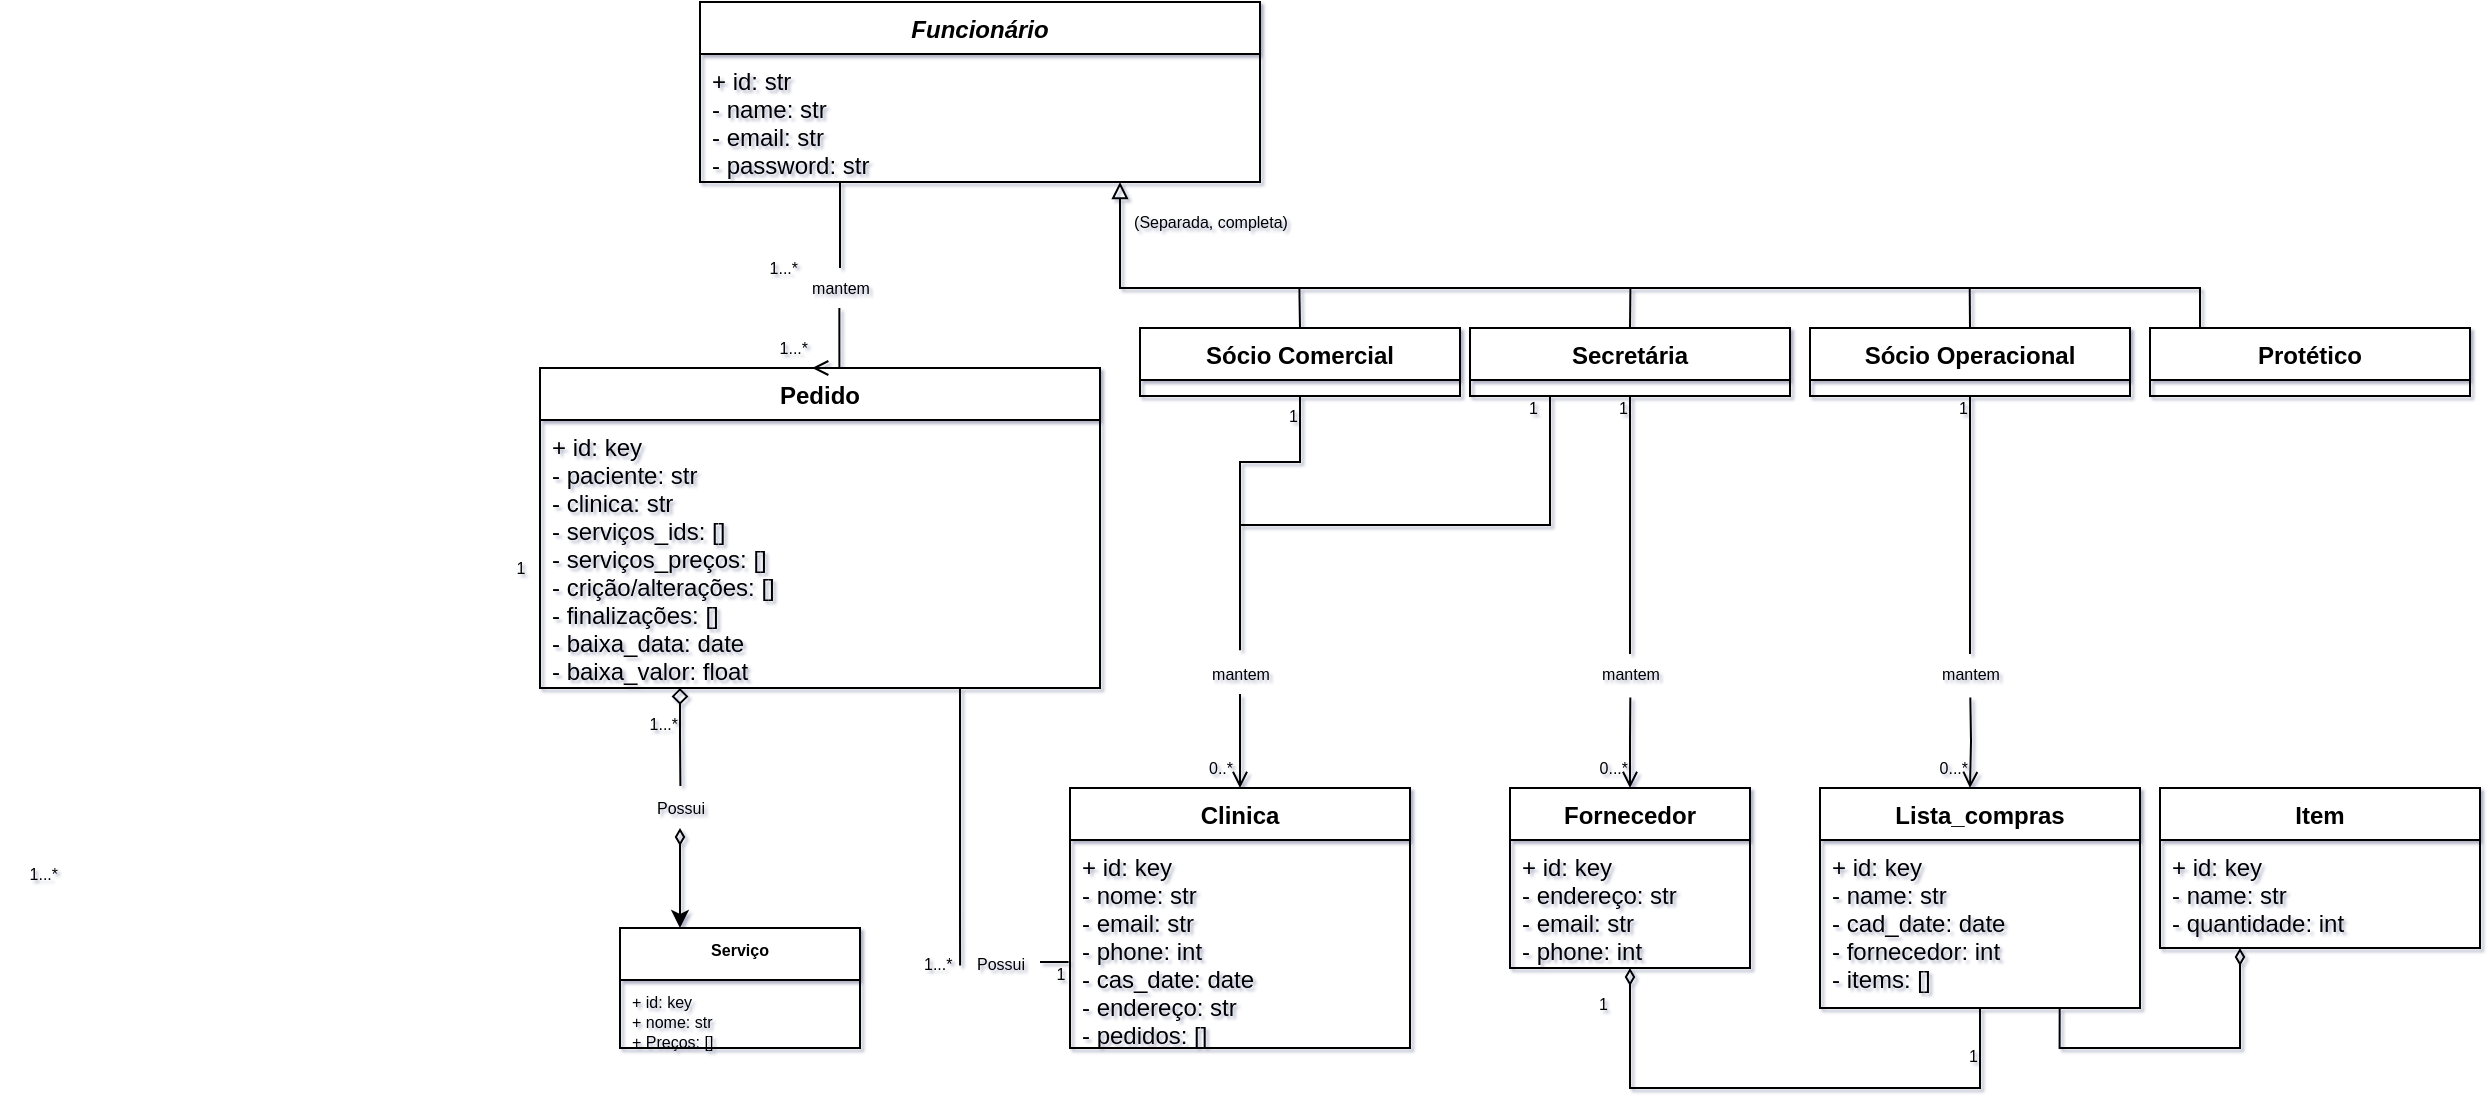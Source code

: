 <mxfile version="18.1.3" type="device"><diagram id="wCIUYgLf97K4qS9yF1l3" name="Página-1"><mxGraphModel dx="813" dy="1344" grid="1" gridSize="10" guides="1" tooltips="1" connect="1" arrows="1" fold="1" page="1" pageScale="1" pageWidth="1169" pageHeight="827" background="none" math="0" shadow="1"><root><mxCell id="0"/><mxCell id="1" parent="0"/><mxCell id="eHvYOcXWMKYHGgOFtX7L-127" value="1" style="text;html=1;align=right;verticalAlign=middle;resizable=0;points=[];autosize=1;strokeColor=none;fillColor=none;fontSize=8;" parent="1" vertex="1"><mxGeometry x="1005" y="-270" width="20" height="20" as="geometry"/></mxCell><mxCell id="eHvYOcXWMKYHGgOFtX7L-76" value="1...*" style="text;html=1;align=right;verticalAlign=middle;resizable=0;points=[];autosize=1;strokeColor=none;fillColor=none;fontSize=8;" parent="1" vertex="1"><mxGeometry x="585" y="-300" width="30" height="20" as="geometry"/></mxCell><mxCell id="eHvYOcXWMKYHGgOFtX7L-64" value="1" style="text;html=1;align=center;verticalAlign=middle;resizable=0;points=[];autosize=1;strokeColor=none;fillColor=none;fontSize=8;" parent="1" vertex="1"><mxGeometry x="730" y="13" width="20" height="20" as="geometry"/></mxCell><mxCell id="BqnHKmlC6TDijNeTiooH-1" value="Funcionário" style="swimlane;fontStyle=3;align=center;verticalAlign=top;childLayout=stackLayout;horizontal=1;startSize=26;horizontalStack=0;resizeParent=1;resizeParentMax=0;resizeLast=0;collapsible=1;marginBottom=0;" parent="1" vertex="1"><mxGeometry x="560" y="-463" width="280" height="90" as="geometry"/></mxCell><mxCell id="BqnHKmlC6TDijNeTiooH-2" value="+ id: str&#10;- name: str&#10;- email: str&#10;- password: str " style="text;strokeColor=none;fillColor=none;align=left;verticalAlign=top;spacingLeft=4;spacingRight=4;overflow=hidden;rotatable=0;points=[[0,0.5],[1,0.5]];portConstraint=eastwest;" parent="BqnHKmlC6TDijNeTiooH-1" vertex="1"><mxGeometry y="26" width="280" height="64" as="geometry"/></mxCell><mxCell id="eHvYOcXWMKYHGgOFtX7L-121" style="edgeStyle=orthogonalEdgeStyle;rounded=0;orthogonalLoop=1;jettySize=auto;html=1;exitX=0.5;exitY=0;exitDx=0;exitDy=0;labelBackgroundColor=#FFFFFF;fontSize=8;startArrow=none;startFill=0;endArrow=none;endFill=0;strokeColor=#030303;" parent="1" source="eHvYOcXWMKYHGgOFtX7L-1" edge="1"><mxGeometry relative="1" as="geometry"><mxPoint x="859.69" y="-320.0" as="targetPoint"/></mxGeometry></mxCell><mxCell id="eHvYOcXWMKYHGgOFtX7L-1" value="Sócio Comercial" style="swimlane;fontStyle=1;align=center;verticalAlign=top;childLayout=stackLayout;horizontal=1;startSize=26;horizontalStack=0;resizeParent=1;resizeParentMax=0;resizeLast=0;collapsible=1;marginBottom=0;" parent="1" vertex="1"><mxGeometry x="780" y="-300" width="160" height="34" as="geometry"/></mxCell><mxCell id="eHvYOcXWMKYHGgOFtX7L-119" style="edgeStyle=orthogonalEdgeStyle;rounded=0;orthogonalLoop=1;jettySize=auto;html=1;exitX=0.5;exitY=0;exitDx=0;exitDy=0;labelBackgroundColor=#FFFFFF;fontSize=8;startArrow=none;startFill=0;endArrow=none;endFill=0;strokeColor=#030303;" parent="1" source="eHvYOcXWMKYHGgOFtX7L-5" edge="1"><mxGeometry relative="1" as="geometry"><mxPoint x="1194.862" y="-320.0" as="targetPoint"/></mxGeometry></mxCell><mxCell id="eHvYOcXWMKYHGgOFtX7L-5" value="Sócio Operacional" style="swimlane;fontStyle=1;align=center;verticalAlign=top;childLayout=stackLayout;horizontal=1;startSize=26;horizontalStack=0;resizeParent=1;resizeParentMax=0;resizeLast=0;collapsible=1;marginBottom=0;" parent="1" vertex="1"><mxGeometry x="1115" y="-300" width="160" height="34" as="geometry"/></mxCell><mxCell id="eHvYOcXWMKYHGgOFtX7L-105" style="edgeStyle=orthogonalEdgeStyle;rounded=0;orthogonalLoop=1;jettySize=auto;html=1;exitX=0.5;exitY=1;exitDx=0;exitDy=0;labelBackgroundColor=#FFFFFF;fontSize=8;startArrow=none;startFill=0;endArrow=open;endFill=0;strokeColor=#030303;" parent="1" source="eHvYOcXWMKYHGgOFtX7L-106" target="eHvYOcXWMKYHGgOFtX7L-21" edge="1"><mxGeometry relative="1" as="geometry"><Array as="points"/></mxGeometry></mxCell><mxCell id="eHvYOcXWMKYHGgOFtX7L-120" style="edgeStyle=orthogonalEdgeStyle;rounded=0;orthogonalLoop=1;jettySize=auto;html=1;exitX=0.5;exitY=0;exitDx=0;exitDy=0;labelBackgroundColor=#FFFFFF;fontSize=8;startArrow=none;startFill=0;endArrow=none;endFill=0;strokeColor=#030303;" parent="1" source="eHvYOcXWMKYHGgOFtX7L-9" edge="1"><mxGeometry relative="1" as="geometry"><mxPoint x="1025.207" y="-320.0" as="targetPoint"/></mxGeometry></mxCell><mxCell id="eHvYOcXWMKYHGgOFtX7L-9" value="Secretária" style="swimlane;fontStyle=1;align=center;verticalAlign=top;childLayout=stackLayout;horizontal=1;startSize=26;horizontalStack=0;resizeParent=1;resizeParentMax=0;resizeLast=0;collapsible=1;marginBottom=0;" parent="1" vertex="1"><mxGeometry x="945" y="-300" width="160" height="34" as="geometry"/></mxCell><mxCell id="eHvYOcXWMKYHGgOFtX7L-118" style="edgeStyle=orthogonalEdgeStyle;rounded=0;orthogonalLoop=1;jettySize=auto;html=1;exitX=0.5;exitY=0;exitDx=0;exitDy=0;labelBackgroundColor=#FFFFFF;fontSize=8;startArrow=none;startFill=0;endArrow=block;endFill=0;strokeColor=#030303;entryX=0.75;entryY=1;entryDx=0;entryDy=0;" parent="1" source="eHvYOcXWMKYHGgOFtX7L-13" edge="1" target="BqnHKmlC6TDijNeTiooH-1"><mxGeometry relative="1" as="geometry"><mxPoint x="770" y="-360" as="targetPoint"/><Array as="points"><mxPoint x="1310" y="-300"/><mxPoint x="1310" y="-320"/><mxPoint x="770" y="-320"/></Array></mxGeometry></mxCell><mxCell id="eHvYOcXWMKYHGgOFtX7L-13" value="Protético" style="swimlane;fontStyle=1;align=center;verticalAlign=top;childLayout=stackLayout;horizontal=1;startSize=26;horizontalStack=0;resizeParent=1;resizeParentMax=0;resizeLast=0;collapsible=1;marginBottom=0;" parent="1" vertex="1"><mxGeometry x="1285" y="-300" width="160" height="34" as="geometry"/></mxCell><mxCell id="eHvYOcXWMKYHGgOFtX7L-104" style="edgeStyle=orthogonalEdgeStyle;rounded=0;orthogonalLoop=1;jettySize=auto;html=1;labelBackgroundColor=#FFFFFF;fontSize=8;startArrow=none;startFill=0;endArrow=none;endFill=0;strokeColor=#030303;" parent="1" target="eHvYOcXWMKYHGgOFtX7L-1" edge="1"><mxGeometry relative="1" as="geometry"><mxPoint x="830" y="-200" as="sourcePoint"/><Array as="points"><mxPoint x="830" y="-200"/><mxPoint x="830" y="-233"/><mxPoint x="860" y="-233"/></Array></mxGeometry></mxCell><mxCell id="eHvYOcXWMKYHGgOFtX7L-21" value="Clinica" style="swimlane;fontStyle=1;align=center;verticalAlign=top;childLayout=stackLayout;horizontal=1;startSize=26;horizontalStack=0;resizeParent=1;resizeParentMax=0;resizeLast=0;collapsible=1;marginBottom=0;" parent="1" vertex="1"><mxGeometry x="745" y="-70" width="170" height="130" as="geometry"/></mxCell><mxCell id="eHvYOcXWMKYHGgOFtX7L-22" value="+ id: key&#10;- nome: str&#10;- email: str&#10;- phone: int&#10;- cas_date: date&#10;- endereço: str &#10;- pedidos: []" style="text;strokeColor=none;fillColor=none;align=left;verticalAlign=top;spacingLeft=4;spacingRight=4;overflow=hidden;rotatable=0;points=[[0,0.5],[1,0.5]];portConstraint=eastwest;" parent="eHvYOcXWMKYHGgOFtX7L-21" vertex="1"><mxGeometry y="26" width="170" height="104" as="geometry"/></mxCell><mxCell id="eHvYOcXWMKYHGgOFtX7L-72" style="edgeStyle=orthogonalEdgeStyle;rounded=0;orthogonalLoop=1;jettySize=auto;html=1;exitX=0.5;exitY=0;exitDx=0;exitDy=0;labelBackgroundColor=#FFFFFF;fontSize=8;startArrow=none;startFill=0;endArrow=none;endFill=0;strokeColor=#030303;entryX=0.25;entryY=1;entryDx=0;entryDy=0;" parent="1" source="eHvYOcXWMKYHGgOFtX7L-73" target="BqnHKmlC6TDijNeTiooH-1" edge="1"><mxGeometry relative="1" as="geometry"><mxPoint x="620" y="-350" as="targetPoint"/></mxGeometry></mxCell><mxCell id="eHvYOcXWMKYHGgOFtX7L-99" style="edgeStyle=orthogonalEdgeStyle;rounded=0;orthogonalLoop=1;jettySize=auto;html=1;exitX=1;exitY=0.5;exitDx=0;exitDy=0;entryX=-0.004;entryY=0.582;entryDx=0;entryDy=0;labelBackgroundColor=#FFFFFF;fontSize=8;startArrow=none;startFill=0;endArrow=none;endFill=0;strokeColor=#030303;entryPerimeter=0;" parent="1" target="eHvYOcXWMKYHGgOFtX7L-22" edge="1"><mxGeometry relative="1" as="geometry"><mxPoint x="730" y="17" as="sourcePoint"/></mxGeometry></mxCell><mxCell id="eHvYOcXWMKYHGgOFtX7L-25" value="Pedido" style="swimlane;fontStyle=1;align=center;verticalAlign=top;childLayout=stackLayout;horizontal=1;startSize=26;horizontalStack=0;resizeParent=1;resizeParentMax=0;resizeLast=0;collapsible=1;marginBottom=0;" parent="1" vertex="1"><mxGeometry x="480" y="-280" width="280" height="160" as="geometry"/></mxCell><mxCell id="eHvYOcXWMKYHGgOFtX7L-26" value="+ id: key&#10;- paciente: str&#10;- clinica: str&#10;- serviços_ids: []&#10;- serviços_preços: []&#10;- crição/alterações: []&#10;- finalizações: []&#10;- baixa_data: date&#10;- baixa_valor: float" style="text;strokeColor=none;fillColor=none;align=left;verticalAlign=top;spacingLeft=4;spacingRight=4;overflow=hidden;rotatable=0;points=[[0,0.5],[1,0.5]];portConstraint=eastwest;" parent="eHvYOcXWMKYHGgOFtX7L-25" vertex="1"><mxGeometry y="26" width="280" height="134" as="geometry"/></mxCell><mxCell id="eHvYOcXWMKYHGgOFtX7L-126" style="edgeStyle=orthogonalEdgeStyle;rounded=0;orthogonalLoop=1;jettySize=auto;html=1;exitX=0.5;exitY=0;exitDx=0;exitDy=0;labelBackgroundColor=#FFFFFF;fontSize=8;startArrow=none;startFill=0;endArrow=none;endFill=0;strokeColor=#030303;entryX=0.5;entryY=1;entryDx=0;entryDy=0;" parent="1" source="eHvYOcXWMKYHGgOFtX7L-130" target="eHvYOcXWMKYHGgOFtX7L-9" edge="1"><mxGeometry relative="1" as="geometry"><mxPoint x="1025" y="-200" as="targetPoint"/></mxGeometry></mxCell><mxCell id="eHvYOcXWMKYHGgOFtX7L-132" style="edgeStyle=orthogonalEdgeStyle;rounded=0;orthogonalLoop=1;jettySize=auto;html=1;exitX=0.5;exitY=0;exitDx=0;exitDy=0;entryX=0.504;entryY=1.088;entryDx=0;entryDy=0;entryPerimeter=0;labelBackgroundColor=#FFFFFF;fontSize=8;startArrow=open;startFill=0;endArrow=none;endFill=0;strokeColor=#030303;" parent="1" source="eHvYOcXWMKYHGgOFtX7L-33" target="eHvYOcXWMKYHGgOFtX7L-130" edge="1"><mxGeometry relative="1" as="geometry"/></mxCell><mxCell id="eHvYOcXWMKYHGgOFtX7L-33" value="Fornecedor" style="swimlane;fontStyle=1;align=center;verticalAlign=top;childLayout=stackLayout;horizontal=1;startSize=26;horizontalStack=0;resizeParent=1;resizeParentMax=0;resizeLast=0;collapsible=1;marginBottom=0;" parent="1" vertex="1"><mxGeometry x="965" y="-70" width="120" height="90" as="geometry"/></mxCell><mxCell id="eHvYOcXWMKYHGgOFtX7L-34" value="+ id: key &#10;- endereço: str&#10;- email: str&#10;- phone: int" style="text;strokeColor=none;fillColor=none;align=left;verticalAlign=top;spacingLeft=4;spacingRight=4;overflow=hidden;rotatable=0;points=[[0,0.5],[1,0.5]];portConstraint=eastwest;" parent="eHvYOcXWMKYHGgOFtX7L-33" vertex="1"><mxGeometry y="26" width="120" height="64" as="geometry"/></mxCell><mxCell id="eHvYOcXWMKYHGgOFtX7L-37" value="Lista_compras" style="swimlane;fontStyle=1;align=center;verticalAlign=top;childLayout=stackLayout;horizontal=1;startSize=26;horizontalStack=0;resizeParent=1;resizeParentMax=0;resizeLast=0;collapsible=1;marginBottom=0;" parent="1" vertex="1"><mxGeometry x="1120" y="-70" width="160" height="110" as="geometry"/></mxCell><mxCell id="eHvYOcXWMKYHGgOFtX7L-38" value="+ id: key&#10;- name: str&#10;- cad_date: date&#10;- fornecedor: int&#10;- items: []" style="text;strokeColor=none;fillColor=none;align=left;verticalAlign=top;spacingLeft=4;spacingRight=4;overflow=hidden;rotatable=0;points=[[0,0.5],[1,0.5]];portConstraint=eastwest;" parent="eHvYOcXWMKYHGgOFtX7L-37" vertex="1"><mxGeometry y="26" width="160" height="84" as="geometry"/></mxCell><mxCell id="eHvYOcXWMKYHGgOFtX7L-49" value="1" style="text;html=1;align=center;verticalAlign=middle;resizable=0;points=[];autosize=1;strokeColor=none;fillColor=none;fontSize=8;" parent="1" vertex="1"><mxGeometry x="460" y="-190" width="20" height="20" as="geometry"/></mxCell><mxCell id="eHvYOcXWMKYHGgOFtX7L-53" value="(Separada, completa)" style="text;html=1;align=center;verticalAlign=middle;resizable=0;points=[];autosize=1;strokeColor=none;fillColor=none;fontSize=8;" parent="1" vertex="1"><mxGeometry x="770" y="-363" width="90" height="20" as="geometry"/></mxCell><mxCell id="eHvYOcXWMKYHGgOFtX7L-63" value="1...*" style="text;html=1;align=left;verticalAlign=middle;resizable=0;points=[];autosize=1;strokeColor=none;fillColor=none;fontSize=8;strokeWidth=0;" parent="1" vertex="1"><mxGeometry x="670" y="8" width="30" height="20" as="geometry"/></mxCell><mxCell id="eHvYOcXWMKYHGgOFtX7L-73" value="mantem" style="text;html=1;align=center;verticalAlign=middle;resizable=0;points=[];autosize=1;strokeColor=none;fillColor=none;fontSize=8;horizontal=1;spacing=0;" parent="1" vertex="1"><mxGeometry x="610" y="-330" width="40" height="20" as="geometry"/></mxCell><mxCell id="eHvYOcXWMKYHGgOFtX7L-74" value="" style="edgeStyle=orthogonalEdgeStyle;rounded=0;orthogonalLoop=1;jettySize=auto;html=1;exitX=0.486;exitY=0;exitDx=0;exitDy=0;labelBackgroundColor=#FFFFFF;fontSize=8;startArrow=open;startFill=0;endArrow=none;endFill=0;strokeColor=#030303;entryX=0.492;entryY=1.003;entryDx=0;entryDy=0;entryPerimeter=0;exitPerimeter=0;" parent="1" source="eHvYOcXWMKYHGgOFtX7L-25" target="eHvYOcXWMKYHGgOFtX7L-73" edge="1"><mxGeometry relative="1" as="geometry"><mxPoint x="445.46" y="-149.88" as="targetPoint"/><mxPoint x="447.5" y="-130" as="sourcePoint"/></mxGeometry></mxCell><mxCell id="eHvYOcXWMKYHGgOFtX7L-75" value="1...*" style="text;html=1;align=right;verticalAlign=middle;resizable=0;points=[];autosize=1;strokeColor=none;fillColor=none;fontSize=8;" parent="1" vertex="1"><mxGeometry x="580" y="-340" width="30" height="20" as="geometry"/></mxCell><mxCell id="eHvYOcXWMKYHGgOFtX7L-84" value="" style="edgeStyle=orthogonalEdgeStyle;rounded=0;orthogonalLoop=1;jettySize=auto;html=1;labelBackgroundColor=#FFFFFF;fontSize=8;startArrow=diamond;startFill=0;endArrow=none;endFill=0;strokeColor=#030303;exitX=0.25;exitY=1;exitDx=0;exitDy=0;entryX=0.505;entryY=-0.05;entryDx=0;entryDy=0;entryPerimeter=0;" parent="1" source="eHvYOcXWMKYHGgOFtX7L-25" target="eHvYOcXWMKYHGgOFtX7L-91" edge="1"><mxGeometry relative="1" as="geometry"><mxPoint x="390" y="-60" as="targetPoint"/><mxPoint x="585" y="-37" as="sourcePoint"/><Array as="points"/></mxGeometry></mxCell><mxCell id="eHvYOcXWMKYHGgOFtX7L-85" value="1...*" style="text;html=1;align=right;verticalAlign=middle;resizable=0;points=[];autosize=1;strokeColor=none;fillColor=none;fontSize=8;" parent="1" vertex="1"><mxGeometry x="210" y="-37" width="30" height="20" as="geometry"/></mxCell><mxCell id="eHvYOcXWMKYHGgOFtX7L-87" value="Serviço" style="swimlane;fontStyle=1;align=center;verticalAlign=top;childLayout=stackLayout;horizontal=1;startSize=26;horizontalStack=0;resizeParent=1;resizeParentMax=0;resizeLast=0;collapsible=1;marginBottom=0;fontSize=8;" parent="1" vertex="1"><mxGeometry x="520" width="120" height="60" as="geometry"/></mxCell><mxCell id="eHvYOcXWMKYHGgOFtX7L-88" value="+ id: key&#10;+ nome: str&#10;+ Preços: [] &#10;" style="text;strokeColor=none;fillColor=none;align=left;verticalAlign=top;spacingLeft=4;spacingRight=4;overflow=hidden;rotatable=0;points=[[0,0.5],[1,0.5]];portConstraint=eastwest;fontSize=8;" parent="eHvYOcXWMKYHGgOFtX7L-87" vertex="1"><mxGeometry y="26" width="120" height="34" as="geometry"/></mxCell><mxCell id="6xDC0fQXDtkZhoARy5_8-3" style="edgeStyle=orthogonalEdgeStyle;rounded=0;orthogonalLoop=1;jettySize=auto;html=1;entryX=0.25;entryY=0;entryDx=0;entryDy=0;startArrow=diamondThin;startFill=0;" edge="1" parent="1" source="eHvYOcXWMKYHGgOFtX7L-91" target="eHvYOcXWMKYHGgOFtX7L-87"><mxGeometry relative="1" as="geometry"/></mxCell><mxCell id="eHvYOcXWMKYHGgOFtX7L-91" value="Possui" style="text;html=1;align=center;verticalAlign=middle;resizable=0;points=[];autosize=1;strokeColor=none;fillColor=none;fontSize=8;horizontal=1;spacing=0;" parent="1" vertex="1"><mxGeometry x="530" y="-70" width="40" height="20" as="geometry"/></mxCell><mxCell id="eHvYOcXWMKYHGgOFtX7L-100" value="Possui" style="text;html=1;align=center;verticalAlign=middle;resizable=0;points=[];autosize=1;strokeColor=none;fillColor=none;fontSize=8;horizontal=1;spacing=0;" parent="1" vertex="1"><mxGeometry x="690" y="8" width="40" height="20" as="geometry"/></mxCell><mxCell id="eHvYOcXWMKYHGgOFtX7L-101" value="" style="edgeStyle=orthogonalEdgeStyle;rounded=0;orthogonalLoop=1;jettySize=auto;html=1;exitX=0.75;exitY=1;exitDx=0;exitDy=0;entryX=0.001;entryY=0.538;entryDx=0;entryDy=0;labelBackgroundColor=#FFFFFF;fontSize=8;startArrow=none;startFill=0;endArrow=none;endFill=0;strokeColor=#030303;entryPerimeter=0;" parent="1" source="eHvYOcXWMKYHGgOFtX7L-25" target="eHvYOcXWMKYHGgOFtX7L-100" edge="1"><mxGeometry relative="1" as="geometry"><mxPoint x="585" y="-33" as="sourcePoint"/><mxPoint x="660.16" y="-33.428" as="targetPoint"/><Array as="points"><mxPoint x="690" y="-10"/><mxPoint x="690" y="-10"/></Array></mxGeometry></mxCell><mxCell id="eHvYOcXWMKYHGgOFtX7L-106" value="mantem" style="text;html=1;align=center;verticalAlign=middle;resizable=0;points=[];autosize=1;strokeColor=none;fillColor=none;fontSize=8;" parent="1" vertex="1"><mxGeometry x="810" y="-137" width="40" height="20" as="geometry"/></mxCell><mxCell id="eHvYOcXWMKYHGgOFtX7L-108" value="" style="edgeStyle=orthogonalEdgeStyle;rounded=0;orthogonalLoop=1;jettySize=auto;html=1;labelBackgroundColor=#FFFFFF;fontSize=8;startArrow=none;startFill=0;endArrow=none;endFill=0;strokeColor=#030303;exitX=0.25;exitY=1;exitDx=0;exitDy=0;entryX=0.5;entryY=-0.092;entryDx=0;entryDy=0;entryPerimeter=0;" parent="1" source="eHvYOcXWMKYHGgOFtX7L-9" target="eHvYOcXWMKYHGgOFtX7L-106" edge="1"><mxGeometry relative="1" as="geometry"><mxPoint x="970" y="-210" as="sourcePoint"/><mxPoint x="830" y="-150" as="targetPoint"/><Array as="points"/></mxGeometry></mxCell><mxCell id="eHvYOcXWMKYHGgOFtX7L-109" value="1...*" style="text;html=1;align=right;verticalAlign=middle;resizable=0;points=[];autosize=1;strokeColor=none;fillColor=none;fontSize=8;" parent="1" vertex="1"><mxGeometry x="520" y="-112" width="30" height="20" as="geometry"/></mxCell><mxCell id="eHvYOcXWMKYHGgOFtX7L-110" value="1" style="text;html=1;align=right;verticalAlign=middle;resizable=0;points=[];autosize=1;strokeColor=none;fillColor=none;fontSize=8;" parent="1" vertex="1"><mxGeometry x="840" y="-266" width="20" height="20" as="geometry"/></mxCell><mxCell id="eHvYOcXWMKYHGgOFtX7L-114" value="0..*" style="text;html=1;align=center;verticalAlign=middle;resizable=0;points=[];autosize=1;strokeColor=none;fillColor=none;fontSize=8;" parent="1" vertex="1"><mxGeometry x="805" y="-90" width="30" height="20" as="geometry"/></mxCell><mxCell id="eHvYOcXWMKYHGgOFtX7L-128" value="0...*" style="text;html=1;align=right;verticalAlign=middle;resizable=0;points=[];autosize=1;strokeColor=none;fillColor=none;fontSize=8;" parent="1" vertex="1"><mxGeometry x="995" y="-90" width="30" height="20" as="geometry"/></mxCell><mxCell id="eHvYOcXWMKYHGgOFtX7L-130" value="mantem" style="text;html=1;align=center;verticalAlign=middle;resizable=0;points=[];autosize=1;strokeColor=none;fillColor=none;fontSize=8;" parent="1" vertex="1"><mxGeometry x="1005" y="-137" width="40" height="20" as="geometry"/></mxCell><mxCell id="eHvYOcXWMKYHGgOFtX7L-134" value="1" style="text;html=1;align=right;verticalAlign=middle;resizable=0;points=[];autosize=1;strokeColor=none;fillColor=none;fontSize=8;" parent="1" vertex="1"><mxGeometry x="995" y="28" width="20" height="20" as="geometry"/></mxCell><mxCell id="eHvYOcXWMKYHGgOFtX7L-136" style="edgeStyle=orthogonalEdgeStyle;rounded=0;orthogonalLoop=1;jettySize=auto;html=1;entryX=0.5;entryY=1;entryDx=0;entryDy=0;labelBackgroundColor=#FFFFFF;fontSize=8;startArrow=diamondThin;startFill=0;endArrow=none;endFill=0;strokeColor=#030303;exitX=0.5;exitY=1;exitDx=0;exitDy=0;" parent="1" source="eHvYOcXWMKYHGgOFtX7L-33" target="eHvYOcXWMKYHGgOFtX7L-37" edge="1"><mxGeometry relative="1" as="geometry"><mxPoint x="1026" y="57" as="sourcePoint"/><mxPoint x="1206.28" y="109.194" as="targetPoint"/><Array as="points"><mxPoint x="1025" y="80"/><mxPoint x="1200" y="80"/></Array></mxGeometry></mxCell><mxCell id="eHvYOcXWMKYHGgOFtX7L-137" value="1" style="text;html=1;align=right;verticalAlign=middle;resizable=0;points=[];autosize=1;strokeColor=none;fillColor=none;fontSize=8;" parent="1" vertex="1"><mxGeometry x="1180" y="54" width="20" height="20" as="geometry"/></mxCell><mxCell id="eHvYOcXWMKYHGgOFtX7L-111" value="1" style="text;html=1;align=right;verticalAlign=middle;resizable=0;points=[];autosize=1;strokeColor=none;fillColor=none;fontSize=8;" parent="1" vertex="1"><mxGeometry x="960" y="-270" width="20" height="20" as="geometry"/></mxCell><mxCell id="6xDC0fQXDtkZhoARy5_8-18" style="edgeStyle=orthogonalEdgeStyle;rounded=0;orthogonalLoop=1;jettySize=auto;html=1;exitX=0.25;exitY=1;exitDx=0;exitDy=0;entryX=0.749;entryY=1.002;entryDx=0;entryDy=0;entryPerimeter=0;startArrow=diamondThin;startFill=0;endArrow=none;endFill=0;" edge="1" parent="1" source="6xDC0fQXDtkZhoARy5_8-8" target="eHvYOcXWMKYHGgOFtX7L-38"><mxGeometry relative="1" as="geometry"/></mxCell><mxCell id="6xDC0fQXDtkZhoARy5_8-8" value="Item" style="swimlane;fontStyle=1;align=center;verticalAlign=top;childLayout=stackLayout;horizontal=1;startSize=26;horizontalStack=0;resizeParent=1;resizeParentMax=0;resizeLast=0;collapsible=1;marginBottom=0;" vertex="1" parent="1"><mxGeometry x="1290" y="-70" width="160" height="80" as="geometry"/></mxCell><mxCell id="6xDC0fQXDtkZhoARy5_8-9" value="+ id: key&#10;- name: str&#10;- quantidade: int" style="text;strokeColor=none;fillColor=none;align=left;verticalAlign=top;spacingLeft=4;spacingRight=4;overflow=hidden;rotatable=0;points=[[0,0.5],[1,0.5]];portConstraint=eastwest;" vertex="1" parent="6xDC0fQXDtkZhoARy5_8-8"><mxGeometry y="26" width="160" height="54" as="geometry"/></mxCell><mxCell id="6xDC0fQXDtkZhoARy5_8-12" value="1" style="text;html=1;align=right;verticalAlign=middle;resizable=0;points=[];autosize=1;strokeColor=none;fillColor=none;fontSize=8;" vertex="1" parent="1"><mxGeometry x="1175" y="-270" width="20" height="20" as="geometry"/></mxCell><mxCell id="6xDC0fQXDtkZhoARy5_8-13" style="edgeStyle=orthogonalEdgeStyle;rounded=0;orthogonalLoop=1;jettySize=auto;html=1;exitX=0.5;exitY=0;exitDx=0;exitDy=0;labelBackgroundColor=#FFFFFF;fontSize=8;startArrow=none;startFill=0;endArrow=none;endFill=0;strokeColor=#030303;entryX=0.5;entryY=1;entryDx=0;entryDy=0;" edge="1" parent="1" source="6xDC0fQXDtkZhoARy5_8-16"><mxGeometry relative="1" as="geometry"><mxPoint x="1195" y="-266.0" as="targetPoint"/></mxGeometry></mxCell><mxCell id="6xDC0fQXDtkZhoARy5_8-14" style="edgeStyle=orthogonalEdgeStyle;rounded=0;orthogonalLoop=1;jettySize=auto;html=1;exitX=0.5;exitY=0;exitDx=0;exitDy=0;entryX=0.504;entryY=1.088;entryDx=0;entryDy=0;entryPerimeter=0;labelBackgroundColor=#FFFFFF;fontSize=8;startArrow=open;startFill=0;endArrow=none;endFill=0;strokeColor=#030303;" edge="1" parent="1" target="6xDC0fQXDtkZhoARy5_8-16"><mxGeometry relative="1" as="geometry"><mxPoint x="1195" y="-70" as="sourcePoint"/></mxGeometry></mxCell><mxCell id="6xDC0fQXDtkZhoARy5_8-15" value="0...*" style="text;html=1;align=right;verticalAlign=middle;resizable=0;points=[];autosize=1;strokeColor=none;fillColor=none;fontSize=8;" vertex="1" parent="1"><mxGeometry x="1165" y="-90" width="30" height="20" as="geometry"/></mxCell><mxCell id="6xDC0fQXDtkZhoARy5_8-16" value="mantem" style="text;html=1;align=center;verticalAlign=middle;resizable=0;points=[];autosize=1;strokeColor=none;fillColor=none;fontSize=8;" vertex="1" parent="1"><mxGeometry x="1175" y="-137" width="40" height="20" as="geometry"/></mxCell></root></mxGraphModel></diagram></mxfile>